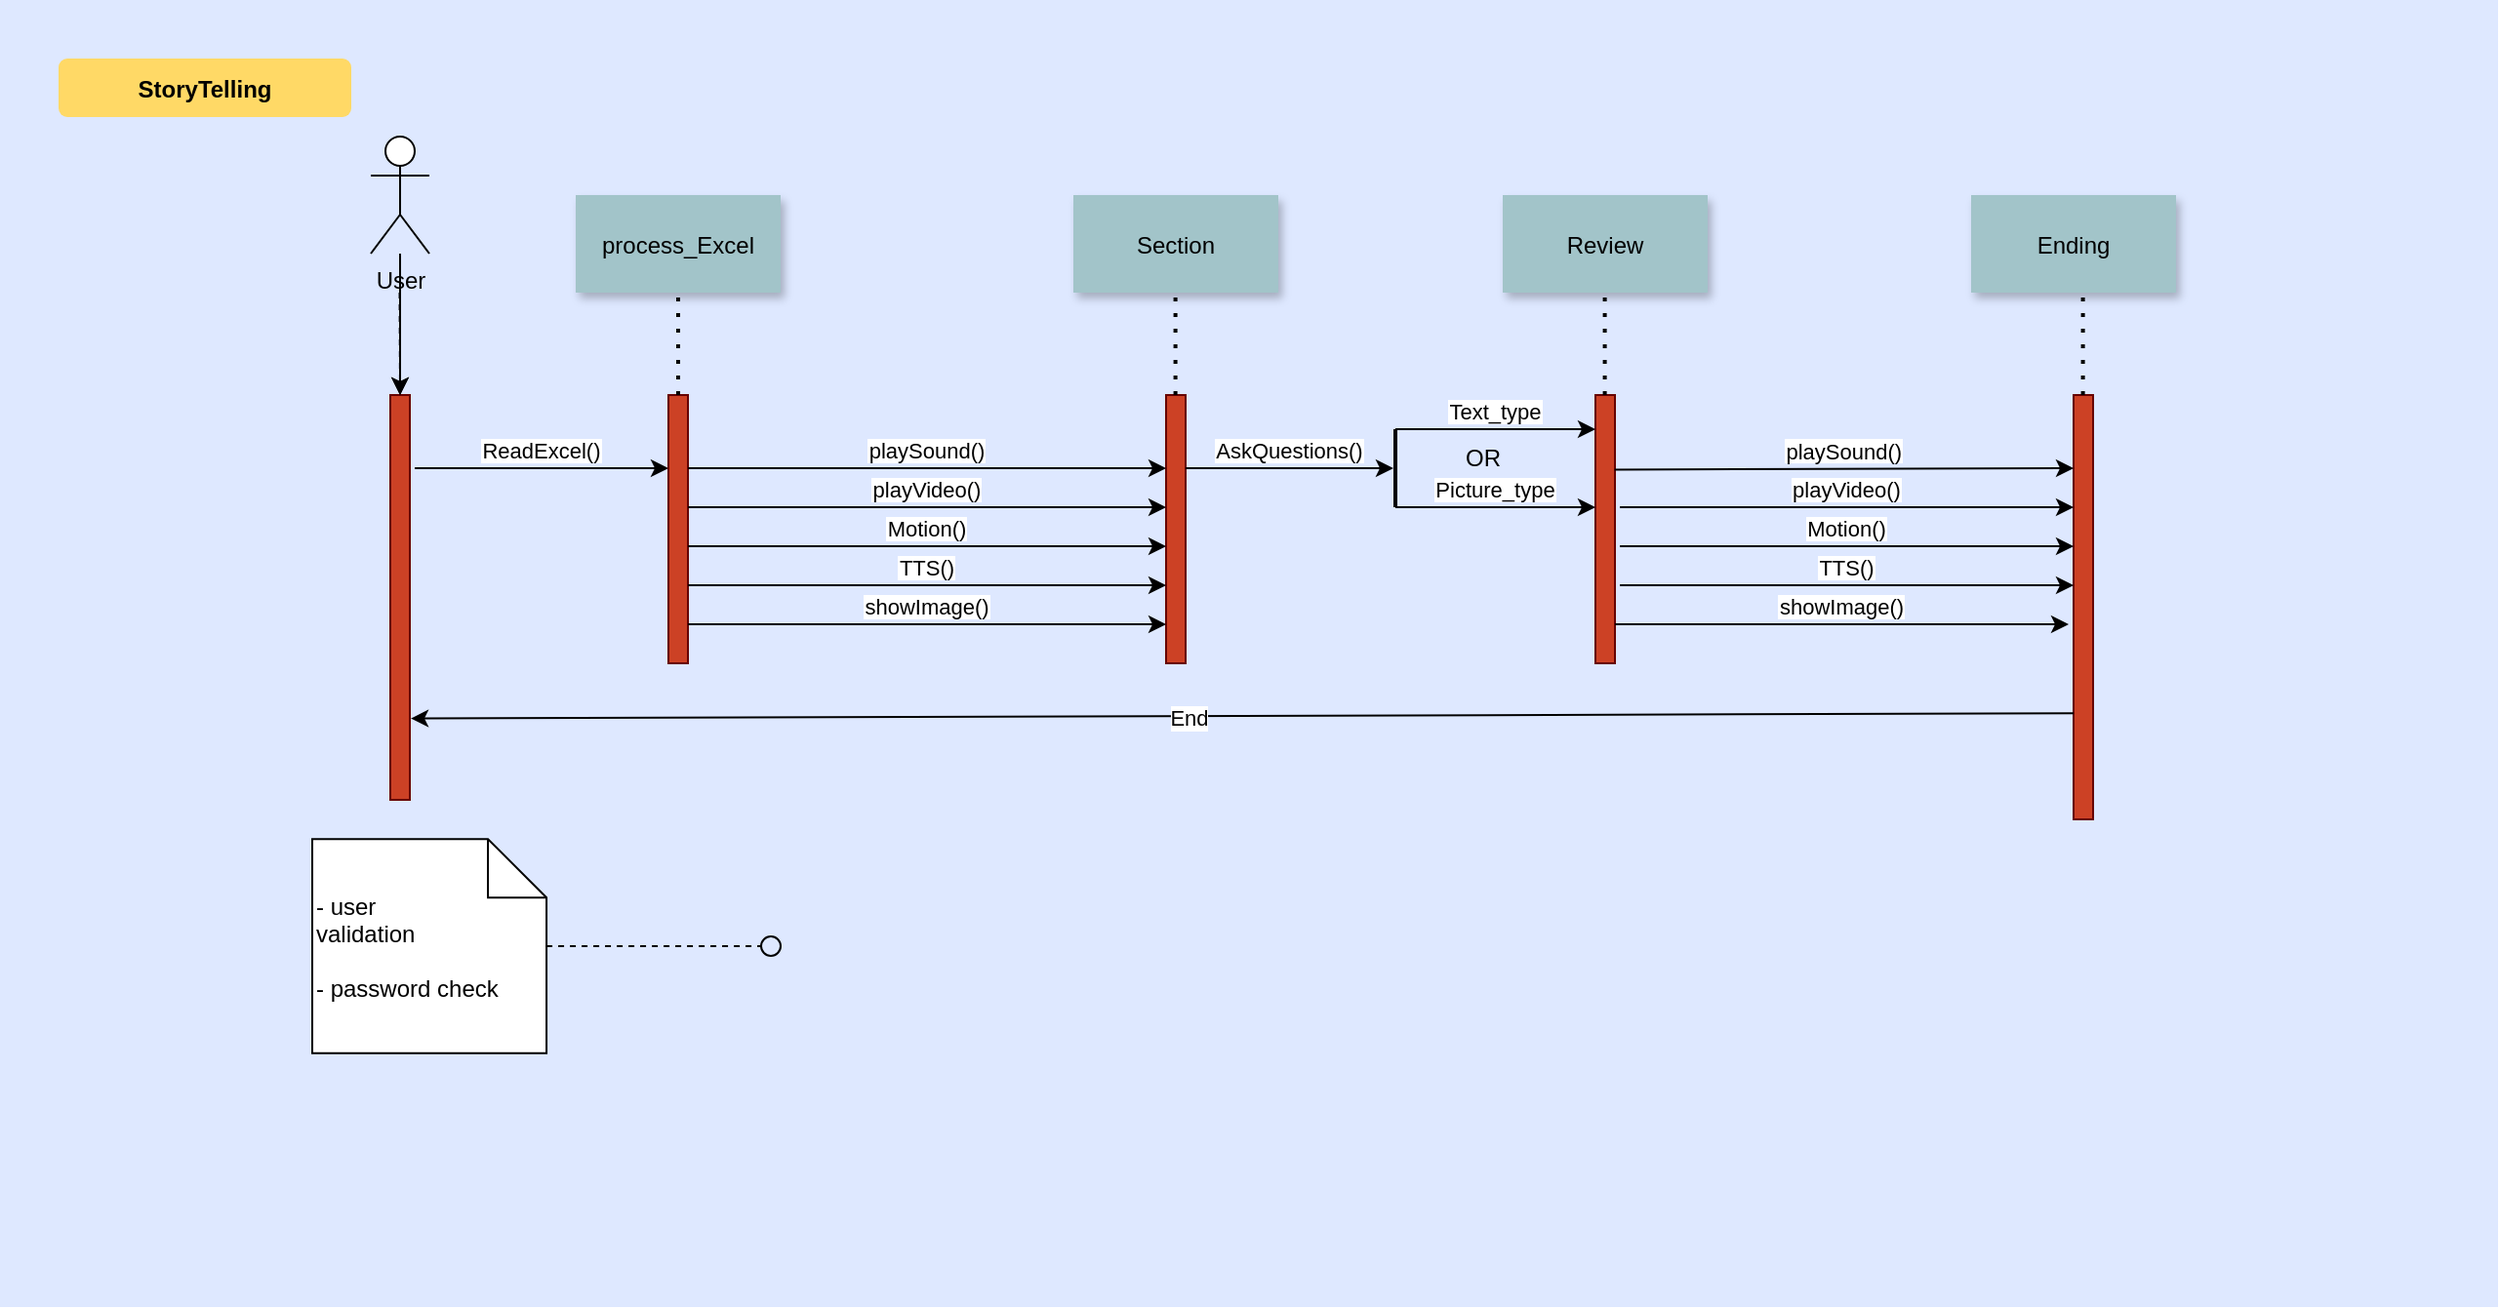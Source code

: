 <mxfile version="13.7.7" type="github" pages="2">
  <diagram name="sequence diagram" id="9361dd3d-8414-5efd-6122-117bd74ce7a7">
    <mxGraphModel dx="1221" dy="1088" grid="1" gridSize="10" guides="1" tooltips="1" connect="1" arrows="1" fold="1" page="0" pageScale="1.5" pageWidth="826" pageHeight="1169" background="#ffffff" math="0" shadow="0">
      <root>
        <mxCell id="0" />
        <mxCell id="1" parent="0" />
        <mxCell id="KS5qGZGqWQ05uNnQKcyR-93" value="" style="edgeStyle=none;endArrow=none" parent="1" edge="1">
          <mxGeometry x="984.763" y="270" width="100" height="100" as="geometry">
            <mxPoint x="1062.503" y="110" as="sourcePoint" />
            <mxPoint x="1062.502" y="180" as="targetPoint" />
          </mxGeometry>
        </mxCell>
        <mxCell id="KS5qGZGqWQ05uNnQKcyR-94" value="" style="edgeStyle=none;endArrow=none" parent="1" edge="1">
          <mxGeometry x="744.413" y="270" width="100" height="100" as="geometry">
            <mxPoint x="822.153" y="110" as="sourcePoint" />
            <mxPoint x="822.152" y="180" as="targetPoint" />
          </mxGeometry>
        </mxCell>
        <mxCell id="69" value="" style="fillColor=#DEE8FF;strokeColor=none" parent="1" vertex="1">
          <mxGeometry y="-40" width="1280" height="670" as="geometry" />
        </mxCell>
        <mxCell id="2" value="" style="fillColor=#CC4125;strokeColor=#660000" parent="1" vertex="1">
          <mxGeometry x="200" y="162.5" width="10" height="207.5" as="geometry" />
        </mxCell>
        <mxCell id="7" value="process_Excel" style="shadow=1;fillColor=#A2C4C9;strokeColor=none" parent="1" vertex="1">
          <mxGeometry x="295" y="60" width="105" height="50" as="geometry" />
        </mxCell>
        <mxCell id="9" value="ReadExcel()" style="edgeStyle=none;verticalLabelPosition=top;verticalAlign=bottom" parent="1" edge="1">
          <mxGeometry x="222.5" y="112.5" width="100" height="100" as="geometry">
            <mxPoint x="212.5" y="200" as="sourcePoint" />
            <mxPoint x="342.5" y="200" as="targetPoint" />
          </mxGeometry>
        </mxCell>
        <mxCell id="15" value="Section" style="shadow=1;fillColor=#A2C4C9;strokeColor=none" parent="1" vertex="1">
          <mxGeometry x="550.004" y="60.0" width="105" height="50" as="geometry" />
        </mxCell>
        <mxCell id="17" value="" style="fillColor=#CC4125;strokeColor=#660000" parent="1" vertex="1">
          <mxGeometry x="597.5" y="162.5" width="10" height="137.5" as="geometry" />
        </mxCell>
        <mxCell id="21" value="" style="fillColor=#CC4125;strokeColor=#660000" parent="1" vertex="1">
          <mxGeometry x="817.5" y="162.5" width="10" height="137.5" as="geometry" />
        </mxCell>
        <mxCell id="22" value="Review" style="shadow=1;fillColor=#A2C4C9;strokeColor=none" parent="1" vertex="1">
          <mxGeometry x="770" y="60" width="105" height="50" as="geometry" />
        </mxCell>
        <mxCell id="24" value="Ending" style="shadow=1;fillColor=#A2C4C9;strokeColor=none" parent="1" vertex="1">
          <mxGeometry x="1010" y="60" width="105" height="50" as="geometry" />
        </mxCell>
        <mxCell id="26" value="" style="fillColor=#CC4125;strokeColor=#660000" parent="1" vertex="1">
          <mxGeometry x="1062.5" y="162.5" width="10" height="217.5" as="geometry" />
        </mxCell>
        <mxCell id="27" value="AskQuestions()" style="edgeStyle=elbowEdgeStyle;elbow=vertical;verticalLabelPosition=top;verticalAlign=bottom;entryX=0.503;entryY=0.602;entryDx=0;entryDy=0;entryPerimeter=0;" parent="1" source="17" target="9md9J8usKPNt-FavH-AS-87" edge="1">
          <mxGeometry x="540" y="270" width="100" height="100" as="geometry">
            <mxPoint x="540" y="370" as="sourcePoint" />
            <mxPoint x="710" y="200" as="targetPoint" />
            <Array as="points">
              <mxPoint x="640" y="200" />
              <mxPoint x="590" y="270" />
            </Array>
          </mxGeometry>
        </mxCell>
        <mxCell id="33" value="" style="edgeStyle=elbowEdgeStyle;elbow=horizontal;endArrow=none;dashed=1" parent="1" target="2" edge="1">
          <mxGeometry x="230.0" y="310" width="100" height="100" as="geometry">
            <mxPoint x="204.759" y="110" as="sourcePoint" />
            <mxPoint x="330" y="310" as="targetPoint" />
          </mxGeometry>
        </mxCell>
        <mxCell id="40" value=" - user&#xa; validation&#xa;&#xa; - password check" style="shape=note;align=left" parent="1" vertex="1">
          <mxGeometry x="160.003" y="390.094" width="120.027" height="109.826" as="geometry" />
        </mxCell>
        <mxCell id="71" value="StoryTelling" style="rounded=1;fontStyle=1;fillColor=#FFD966;strokeColor=none" parent="1" vertex="1">
          <mxGeometry x="30" y="-10" width="150" height="30" as="geometry" />
        </mxCell>
        <mxCell id="KS5qGZGqWQ05uNnQKcyR-90" value="" style="edgeStyle=orthogonalEdgeStyle;rounded=0;orthogonalLoop=1;jettySize=auto;html=1;" parent="1" source="KS5qGZGqWQ05uNnQKcyR-89" target="2" edge="1">
          <mxGeometry relative="1" as="geometry" />
        </mxCell>
        <mxCell id="9md9J8usKPNt-FavH-AS-94" value="" style="edgeStyle=orthogonalEdgeStyle;rounded=0;orthogonalLoop=1;jettySize=auto;html=1;" edge="1" parent="1" source="KS5qGZGqWQ05uNnQKcyR-89" target="2">
          <mxGeometry relative="1" as="geometry" />
        </mxCell>
        <mxCell id="KS5qGZGqWQ05uNnQKcyR-89" value="User" style="shape=umlActor;verticalLabelPosition=bottom;verticalAlign=top;html=1;outlineConnect=0;" parent="1" vertex="1">
          <mxGeometry x="190" y="30" width="30" height="60" as="geometry" />
        </mxCell>
        <mxCell id="6" value="" style="fillColor=#CC4125;strokeColor=#660000" parent="1" vertex="1">
          <mxGeometry x="342.5" y="162.5" width="10" height="137.5" as="geometry" />
        </mxCell>
        <mxCell id="39" value="" style="ellipse;fillColor=none;direction=south;" parent="1" vertex="1">
          <mxGeometry x="390" y="440.004" width="10" height="10.0" as="geometry" />
        </mxCell>
        <mxCell id="fRHlmYLXV_bzzpT5qPXO-88" value="" style="edgeStyle=none;endArrow=none;dashed=1" parent="1" source="40" target="39" edge="1">
          <mxGeometry x="1290" y="180" width="100" height="100" as="geometry">
            <mxPoint x="1220.003" y="375.277" as="sourcePoint" />
            <mxPoint x="1072" y="390" as="targetPoint" />
          </mxGeometry>
        </mxCell>
        <mxCell id="fRHlmYLXV_bzzpT5qPXO-91" value="" style="endArrow=classic;html=1;entryX=1.053;entryY=0.799;entryDx=0;entryDy=0;exitX=0;exitY=0.75;exitDx=0;exitDy=0;entryPerimeter=0;" parent="1" target="2" edge="1" source="26">
          <mxGeometry width="50" height="50" relative="1" as="geometry">
            <mxPoint x="1060" y="410" as="sourcePoint" />
            <mxPoint x="520" y="415" as="targetPoint" />
            <Array as="points" />
          </mxGeometry>
        </mxCell>
        <mxCell id="9md9J8usKPNt-FavH-AS-93" value="End" style="edgeLabel;html=1;align=center;verticalAlign=middle;resizable=0;points=[];" vertex="1" connectable="0" parent="fRHlmYLXV_bzzpT5qPXO-91">
          <mxGeometry x="0.065" y="1" relative="1" as="geometry">
            <mxPoint as="offset" />
          </mxGeometry>
        </mxCell>
        <mxCell id="9md9J8usKPNt-FavH-AS-71" value="playVideo()" style="edgeStyle=elbowEdgeStyle;elbow=vertical;verticalLabelPosition=top;verticalAlign=bottom" edge="1" parent="1" target="17">
          <mxGeometry x="285" y="290" width="100" height="100" as="geometry">
            <mxPoint x="352.5" y="220" as="sourcePoint" />
            <mxPoint x="562.5" y="220" as="targetPoint" />
            <Array as="points">
              <mxPoint x="385" y="220" />
              <mxPoint x="335" y="290" />
            </Array>
          </mxGeometry>
        </mxCell>
        <mxCell id="9md9J8usKPNt-FavH-AS-72" value="Motion()" style="edgeStyle=elbowEdgeStyle;elbow=vertical;verticalLabelPosition=top;verticalAlign=bottom" edge="1" parent="1">
          <mxGeometry x="285" y="310" width="100" height="100" as="geometry">
            <mxPoint x="352.5" y="240" as="sourcePoint" />
            <mxPoint x="597.5" y="240" as="targetPoint" />
            <Array as="points">
              <mxPoint x="385" y="240" />
              <mxPoint x="335" y="310" />
            </Array>
          </mxGeometry>
        </mxCell>
        <mxCell id="9md9J8usKPNt-FavH-AS-73" value="playSound()" style="edgeStyle=elbowEdgeStyle;elbow=vertical;verticalLabelPosition=top;verticalAlign=bottom" edge="1" parent="1">
          <mxGeometry x="285" y="270" width="100" height="100" as="geometry">
            <mxPoint x="352.5" y="200" as="sourcePoint" />
            <mxPoint x="597.5" y="200" as="targetPoint" />
            <Array as="points">
              <mxPoint x="385" y="200" />
              <mxPoint x="335" y="270" />
            </Array>
          </mxGeometry>
        </mxCell>
        <mxCell id="9md9J8usKPNt-FavH-AS-74" value="TTS()" style="edgeStyle=elbowEdgeStyle;elbow=vertical;verticalLabelPosition=top;verticalAlign=bottom" edge="1" parent="1">
          <mxGeometry x="285" y="330" width="100" height="100" as="geometry">
            <mxPoint x="352.5" y="260" as="sourcePoint" />
            <mxPoint x="597.5" y="260" as="targetPoint" />
            <Array as="points">
              <mxPoint x="385" y="260" />
              <mxPoint x="335" y="330" />
            </Array>
          </mxGeometry>
        </mxCell>
        <mxCell id="9md9J8usKPNt-FavH-AS-80" value="playVideo()" style="edgeStyle=elbowEdgeStyle;elbow=vertical;verticalLabelPosition=top;verticalAlign=bottom" edge="1" parent="1">
          <mxGeometry x="750" y="290" width="100" height="100" as="geometry">
            <mxPoint x="830" y="220" as="sourcePoint" />
            <mxPoint x="1062.5" y="220" as="targetPoint" />
            <Array as="points">
              <mxPoint x="850" y="220" />
              <mxPoint x="800" y="290" />
            </Array>
          </mxGeometry>
        </mxCell>
        <mxCell id="9md9J8usKPNt-FavH-AS-81" value="Motion()" style="edgeStyle=elbowEdgeStyle;elbow=vertical;verticalLabelPosition=top;verticalAlign=bottom" edge="1" parent="1">
          <mxGeometry x="750" y="310" width="100" height="100" as="geometry">
            <mxPoint x="830" y="240" as="sourcePoint" />
            <mxPoint x="1062.5" y="240" as="targetPoint" />
            <Array as="points">
              <mxPoint x="850" y="240" />
              <mxPoint x="800" y="310" />
            </Array>
          </mxGeometry>
        </mxCell>
        <mxCell id="9md9J8usKPNt-FavH-AS-82" value="playSound()" style="edgeStyle=elbowEdgeStyle;elbow=vertical;verticalLabelPosition=top;verticalAlign=bottom;exitX=0.983;exitY=0.278;exitDx=0;exitDy=0;exitPerimeter=0;" edge="1" parent="1" source="21">
          <mxGeometry x="750" y="270" width="100" height="100" as="geometry">
            <mxPoint x="830" y="200" as="sourcePoint" />
            <mxPoint x="1062.5" y="200" as="targetPoint" />
            <Array as="points">
              <mxPoint x="850" y="200" />
              <mxPoint x="800" y="270" />
            </Array>
          </mxGeometry>
        </mxCell>
        <mxCell id="9md9J8usKPNt-FavH-AS-83" value="TTS()" style="edgeStyle=elbowEdgeStyle;elbow=vertical;verticalLabelPosition=top;verticalAlign=bottom" edge="1" parent="1">
          <mxGeometry x="750" y="330" width="100" height="100" as="geometry">
            <mxPoint x="830" y="260" as="sourcePoint" />
            <mxPoint x="1062.5" y="260" as="targetPoint" />
            <Array as="points">
              <mxPoint x="850" y="260" />
              <mxPoint x="800" y="330" />
            </Array>
          </mxGeometry>
        </mxCell>
        <mxCell id="9md9J8usKPNt-FavH-AS-84" value="Text_type" style="edgeStyle=elbowEdgeStyle;elbow=vertical;verticalLabelPosition=top;verticalAlign=bottom" edge="1" parent="1">
          <mxGeometry x="647.5" y="250" width="100" height="100" as="geometry">
            <mxPoint x="715" y="180" as="sourcePoint" />
            <mxPoint x="817.5" y="180" as="targetPoint" />
            <Array as="points">
              <mxPoint x="747.5" y="180" />
              <mxPoint x="697.5" y="250" />
            </Array>
          </mxGeometry>
        </mxCell>
        <mxCell id="9md9J8usKPNt-FavH-AS-85" value="Picture_type" style="edgeStyle=elbowEdgeStyle;elbow=vertical;verticalLabelPosition=top;verticalAlign=bottom" edge="1" parent="1">
          <mxGeometry x="647.5" y="290" width="100" height="100" as="geometry">
            <mxPoint x="715" y="220" as="sourcePoint" />
            <mxPoint x="817.5" y="220" as="targetPoint" />
            <Array as="points">
              <mxPoint x="747.5" y="220" />
              <mxPoint x="697.5" y="290" />
            </Array>
          </mxGeometry>
        </mxCell>
        <mxCell id="9md9J8usKPNt-FavH-AS-87" value="" style="line;strokeWidth=2;direction=south;html=1;" vertex="1" parent="1">
          <mxGeometry x="710" y="180" width="10" height="40" as="geometry" />
        </mxCell>
        <mxCell id="9md9J8usKPNt-FavH-AS-88" value="OR" style="text;html=1;fillColor=none;align=center;verticalAlign=middle;whiteSpace=wrap;rounded=0;" vertex="1" parent="1">
          <mxGeometry x="750" y="190" width="20" height="10" as="geometry" />
        </mxCell>
        <mxCell id="9md9J8usKPNt-FavH-AS-89" value="showImage()" style="edgeStyle=elbowEdgeStyle;elbow=vertical;verticalLabelPosition=top;verticalAlign=bottom" edge="1" parent="1">
          <mxGeometry x="285" y="350" width="100" height="100" as="geometry">
            <mxPoint x="352.5" y="280" as="sourcePoint" />
            <mxPoint x="597.5" y="280" as="targetPoint" />
            <Array as="points">
              <mxPoint x="385" y="280" />
              <mxPoint x="335" y="350" />
            </Array>
          </mxGeometry>
        </mxCell>
        <mxCell id="9md9J8usKPNt-FavH-AS-90" value="showImage()" style="edgeStyle=elbowEdgeStyle;elbow=vertical;verticalLabelPosition=top;verticalAlign=bottom;" edge="1" parent="1">
          <mxGeometry x="760" y="350" width="100" height="100" as="geometry">
            <mxPoint x="827.5" y="280" as="sourcePoint" />
            <mxPoint x="1060" y="280" as="targetPoint" />
            <Array as="points">
              <mxPoint x="860" y="280" />
              <mxPoint x="810" y="350" />
            </Array>
          </mxGeometry>
        </mxCell>
        <mxCell id="9md9J8usKPNt-FavH-AS-95" value="" style="endArrow=none;dashed=1;html=1;dashPattern=1 3;strokeWidth=2;entryX=0.5;entryY=1;entryDx=0;entryDy=0;exitX=0.5;exitY=0;exitDx=0;exitDy=0;" edge="1" parent="1" source="6" target="7">
          <mxGeometry width="50" height="50" relative="1" as="geometry">
            <mxPoint x="610" y="340" as="sourcePoint" />
            <mxPoint x="660" y="290" as="targetPoint" />
          </mxGeometry>
        </mxCell>
        <mxCell id="9md9J8usKPNt-FavH-AS-97" value="" style="endArrow=none;dashed=1;html=1;dashPattern=1 3;strokeWidth=2;entryX=0.5;entryY=1;entryDx=0;entryDy=0;exitX=0.5;exitY=0;exitDx=0;exitDy=0;" edge="1" parent="1">
          <mxGeometry width="50" height="50" relative="1" as="geometry">
            <mxPoint x="602.3" y="162.5" as="sourcePoint" />
            <mxPoint x="602.3" y="110" as="targetPoint" />
          </mxGeometry>
        </mxCell>
        <mxCell id="9md9J8usKPNt-FavH-AS-98" value="" style="endArrow=none;dashed=1;html=1;dashPattern=1 3;strokeWidth=2;entryX=0.5;entryY=1;entryDx=0;entryDy=0;exitX=0.5;exitY=0;exitDx=0;exitDy=0;" edge="1" parent="1">
          <mxGeometry width="50" height="50" relative="1" as="geometry">
            <mxPoint x="822.3" y="162.5" as="sourcePoint" />
            <mxPoint x="822.3" y="110" as="targetPoint" />
          </mxGeometry>
        </mxCell>
        <mxCell id="9md9J8usKPNt-FavH-AS-99" value="" style="endArrow=none;dashed=1;html=1;dashPattern=1 3;strokeWidth=2;entryX=0.5;entryY=1;entryDx=0;entryDy=0;exitX=0.5;exitY=0;exitDx=0;exitDy=0;" edge="1" parent="1">
          <mxGeometry width="50" height="50" relative="1" as="geometry">
            <mxPoint x="1067.3" y="162.5" as="sourcePoint" />
            <mxPoint x="1067.3" y="110" as="targetPoint" />
          </mxGeometry>
        </mxCell>
      </root>
    </mxGraphModel>
  </diagram>
  <diagram id="WVfsM9W4zLKHH_mNgAVs" name="Page-2">
    <mxGraphModel dx="1038" dy="1754" grid="1" gridSize="10" guides="1" tooltips="1" connect="1" arrows="1" fold="1" page="1" pageScale="1" pageWidth="827" pageHeight="1169" math="0" shadow="0">
      <root>
        <mxCell id="P1gCdbork5o8AnYZZEtu-0" />
        <mxCell id="P1gCdbork5o8AnYZZEtu-1" parent="P1gCdbork5o8AnYZZEtu-0" />
        <mxCell id="bJd6qJVdSjFUARL3tQS6-0" value="" style="fillColor=#DEE8FF;strokeColor=none" parent="P1gCdbork5o8AnYZZEtu-1" vertex="1">
          <mxGeometry x="30" y="-20" width="1310" height="720" as="geometry" />
        </mxCell>
        <mxCell id="bJd6qJVdSjFUARL3tQS6-17" value="StoryTelling" style="rounded=1;fontStyle=1;fillColor=#FFD966;strokeColor=none" parent="P1gCdbork5o8AnYZZEtu-1" vertex="1">
          <mxGeometry x="50" width="150" height="30" as="geometry" />
        </mxCell>
        <mxCell id="S5V0LhMDhIqk0AyRmhoE-0" value="" style="rounded=0;whiteSpace=wrap;html=1;strokeColor=#000000;" vertex="1" parent="P1gCdbork5o8AnYZZEtu-1">
          <mxGeometry x="330" y="110" width="430" height="430" as="geometry" />
        </mxCell>
        <mxCell id="S5V0LhMDhIqk0AyRmhoE-1" value="Actor" style="shape=umlActor;verticalLabelPosition=bottom;verticalAlign=top;html=1;outlineConnect=0;strokeColor=#000000;" vertex="1" parent="P1gCdbork5o8AnYZZEtu-1">
          <mxGeometry x="220" y="250" width="30" height="60" as="geometry" />
        </mxCell>
        <mxCell id="S5V0LhMDhIqk0AyRmhoE-4" value="Actor" style="shape=umlActor;verticalLabelPosition=bottom;verticalAlign=top;html=1;outlineConnect=0;strokeColor=#000000;" vertex="1" parent="P1gCdbork5o8AnYZZEtu-1">
          <mxGeometry x="850" y="250" width="30" height="60" as="geometry" />
        </mxCell>
      </root>
    </mxGraphModel>
  </diagram>
</mxfile>
